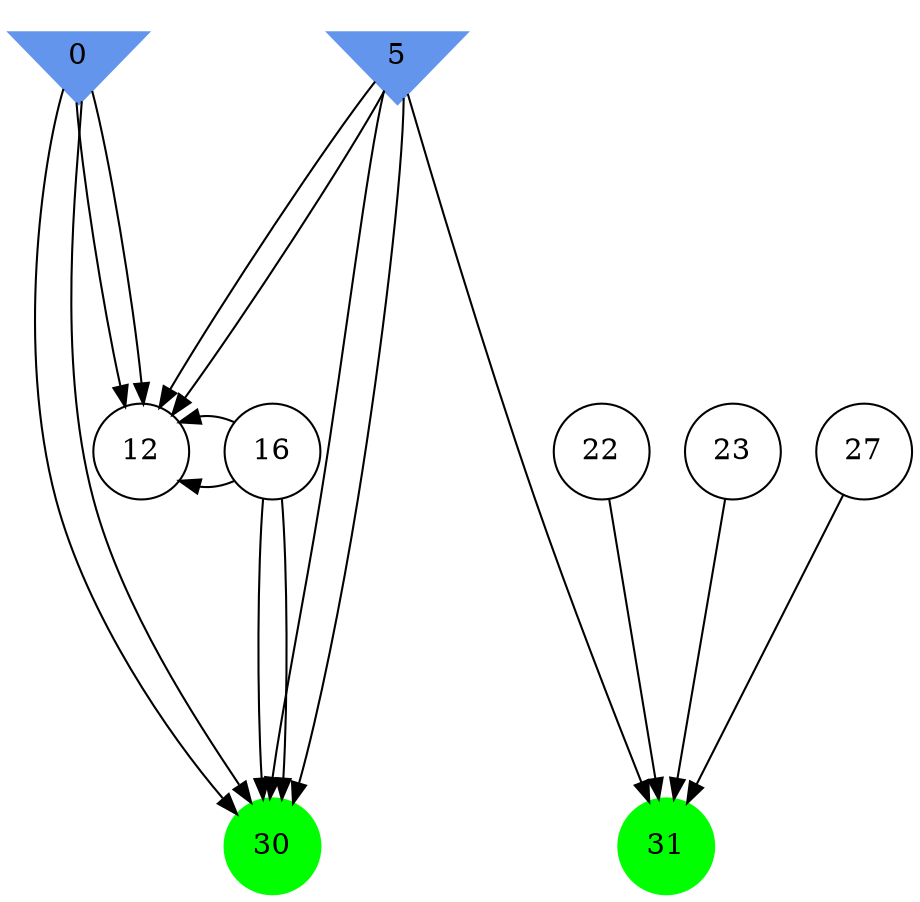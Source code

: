 digraph brain {
	ranksep=2.0;
	0 [shape=invtriangle,style=filled,color=cornflowerblue];
	5 [shape=invtriangle,style=filled,color=cornflowerblue];
	12 [shape=circle,color=black];
	16 [shape=circle,color=black];
	22 [shape=circle,color=black];
	23 [shape=circle,color=black];
	27 [shape=circle,color=black];
	30 [shape=circle,style=filled,color=green];
	31 [shape=circle,style=filled,color=green];
	0	->	30;
	0	->	12;
	5	->	30;
	5	->	12;
	16	->	30;
	16	->	12;
	0	->	30;
	0	->	12;
	5	->	30;
	5	->	12;
	16	->	30;
	16	->	12;
	27	->	31;
	23	->	31;
	5	->	31;
	22	->	31;
	{ rank=same; 0; 5; }
	{ rank=same; 12; 16; 22; 23; 27; }
	{ rank=same; 30; 31; }
}

